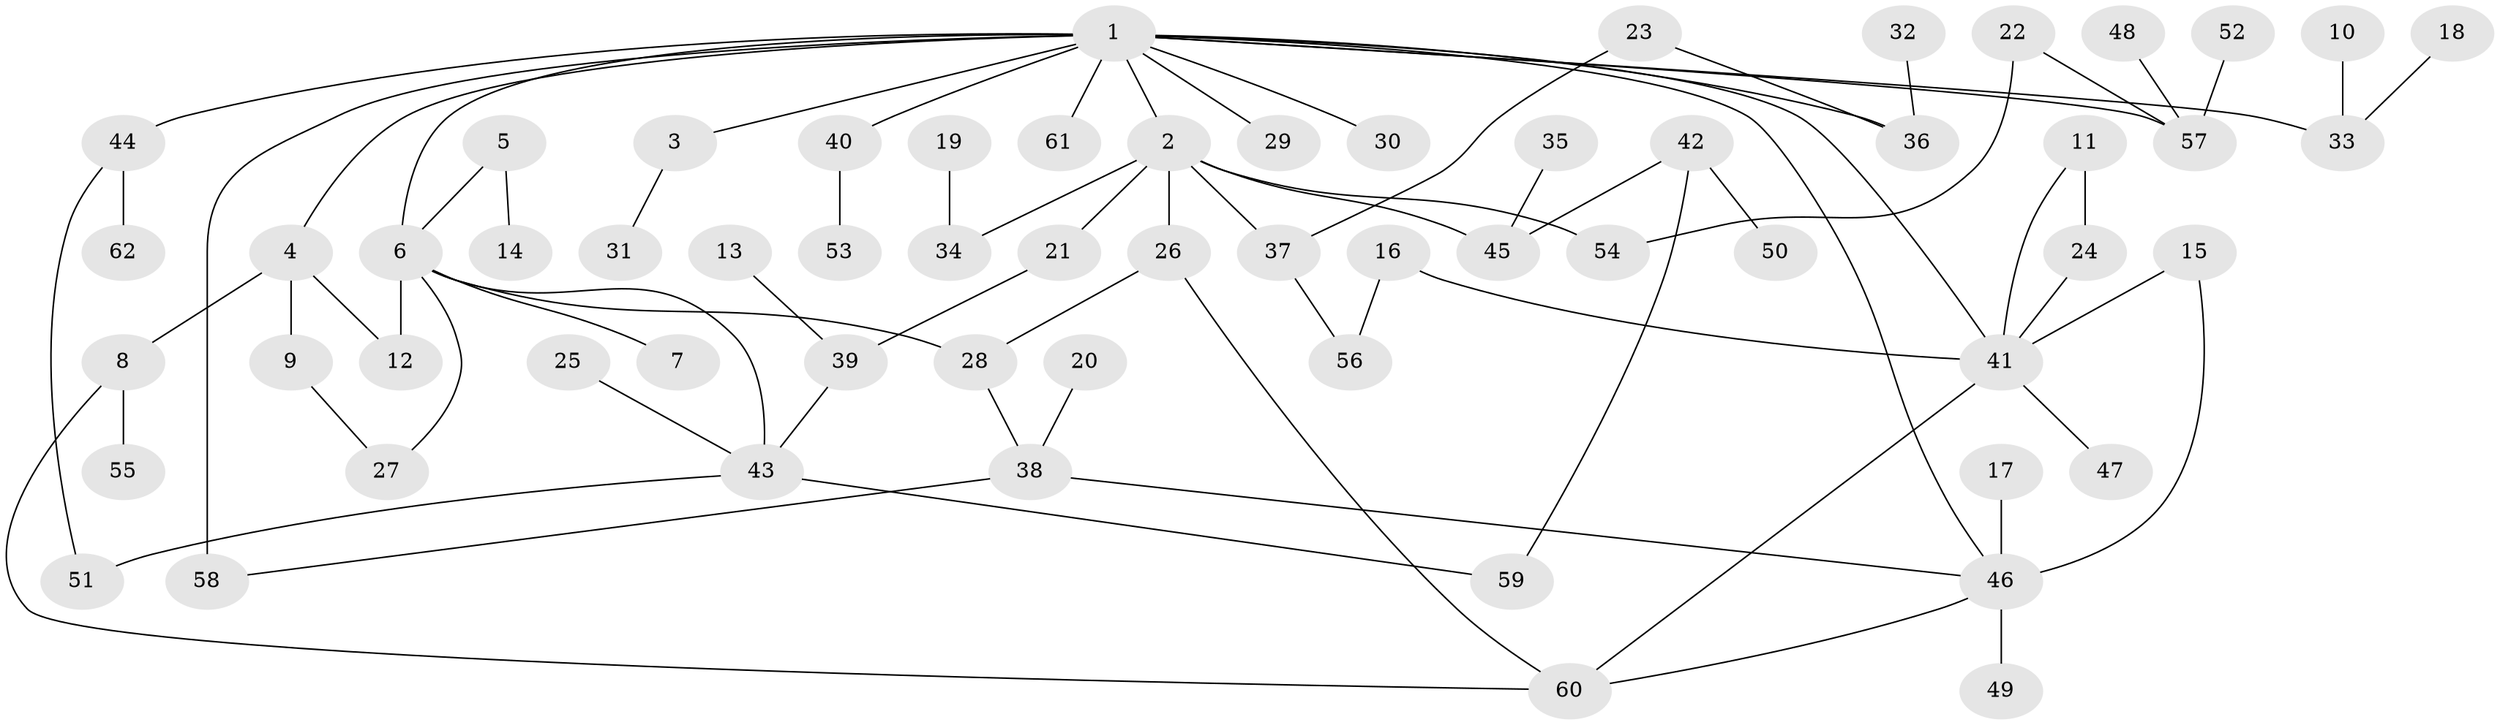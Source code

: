 // original degree distribution, {6: 0.016260162601626018, 7: 0.016260162601626018, 4: 0.07317073170731707, 5: 0.032520325203252036, 3: 0.17073170731707318, 2: 0.34959349593495936, 8: 0.008130081300813009, 1: 0.3333333333333333}
// Generated by graph-tools (version 1.1) at 2025/25/03/09/25 03:25:28]
// undirected, 62 vertices, 77 edges
graph export_dot {
graph [start="1"]
  node [color=gray90,style=filled];
  1;
  2;
  3;
  4;
  5;
  6;
  7;
  8;
  9;
  10;
  11;
  12;
  13;
  14;
  15;
  16;
  17;
  18;
  19;
  20;
  21;
  22;
  23;
  24;
  25;
  26;
  27;
  28;
  29;
  30;
  31;
  32;
  33;
  34;
  35;
  36;
  37;
  38;
  39;
  40;
  41;
  42;
  43;
  44;
  45;
  46;
  47;
  48;
  49;
  50;
  51;
  52;
  53;
  54;
  55;
  56;
  57;
  58;
  59;
  60;
  61;
  62;
  1 -- 2 [weight=1.0];
  1 -- 3 [weight=1.0];
  1 -- 4 [weight=1.0];
  1 -- 6 [weight=1.0];
  1 -- 29 [weight=1.0];
  1 -- 30 [weight=1.0];
  1 -- 33 [weight=1.0];
  1 -- 36 [weight=1.0];
  1 -- 40 [weight=1.0];
  1 -- 41 [weight=1.0];
  1 -- 44 [weight=1.0];
  1 -- 46 [weight=1.0];
  1 -- 57 [weight=1.0];
  1 -- 58 [weight=2.0];
  1 -- 61 [weight=1.0];
  2 -- 21 [weight=1.0];
  2 -- 26 [weight=1.0];
  2 -- 34 [weight=1.0];
  2 -- 37 [weight=1.0];
  2 -- 45 [weight=1.0];
  2 -- 54 [weight=1.0];
  3 -- 31 [weight=1.0];
  4 -- 8 [weight=1.0];
  4 -- 9 [weight=1.0];
  4 -- 12 [weight=1.0];
  5 -- 6 [weight=1.0];
  5 -- 14 [weight=1.0];
  6 -- 7 [weight=1.0];
  6 -- 12 [weight=1.0];
  6 -- 27 [weight=1.0];
  6 -- 28 [weight=1.0];
  6 -- 43 [weight=1.0];
  8 -- 55 [weight=1.0];
  8 -- 60 [weight=1.0];
  9 -- 27 [weight=1.0];
  10 -- 33 [weight=1.0];
  11 -- 24 [weight=1.0];
  11 -- 41 [weight=2.0];
  13 -- 39 [weight=1.0];
  15 -- 41 [weight=1.0];
  15 -- 46 [weight=1.0];
  16 -- 41 [weight=1.0];
  16 -- 56 [weight=1.0];
  17 -- 46 [weight=1.0];
  18 -- 33 [weight=1.0];
  19 -- 34 [weight=1.0];
  20 -- 38 [weight=1.0];
  21 -- 39 [weight=1.0];
  22 -- 54 [weight=1.0];
  22 -- 57 [weight=1.0];
  23 -- 36 [weight=1.0];
  23 -- 37 [weight=1.0];
  24 -- 41 [weight=1.0];
  25 -- 43 [weight=1.0];
  26 -- 28 [weight=1.0];
  26 -- 60 [weight=1.0];
  28 -- 38 [weight=1.0];
  32 -- 36 [weight=1.0];
  35 -- 45 [weight=1.0];
  37 -- 56 [weight=1.0];
  38 -- 46 [weight=1.0];
  38 -- 58 [weight=1.0];
  39 -- 43 [weight=1.0];
  40 -- 53 [weight=1.0];
  41 -- 47 [weight=1.0];
  41 -- 60 [weight=1.0];
  42 -- 45 [weight=1.0];
  42 -- 50 [weight=1.0];
  42 -- 59 [weight=1.0];
  43 -- 51 [weight=1.0];
  43 -- 59 [weight=1.0];
  44 -- 51 [weight=1.0];
  44 -- 62 [weight=1.0];
  46 -- 49 [weight=1.0];
  46 -- 60 [weight=1.0];
  48 -- 57 [weight=1.0];
  52 -- 57 [weight=1.0];
}
